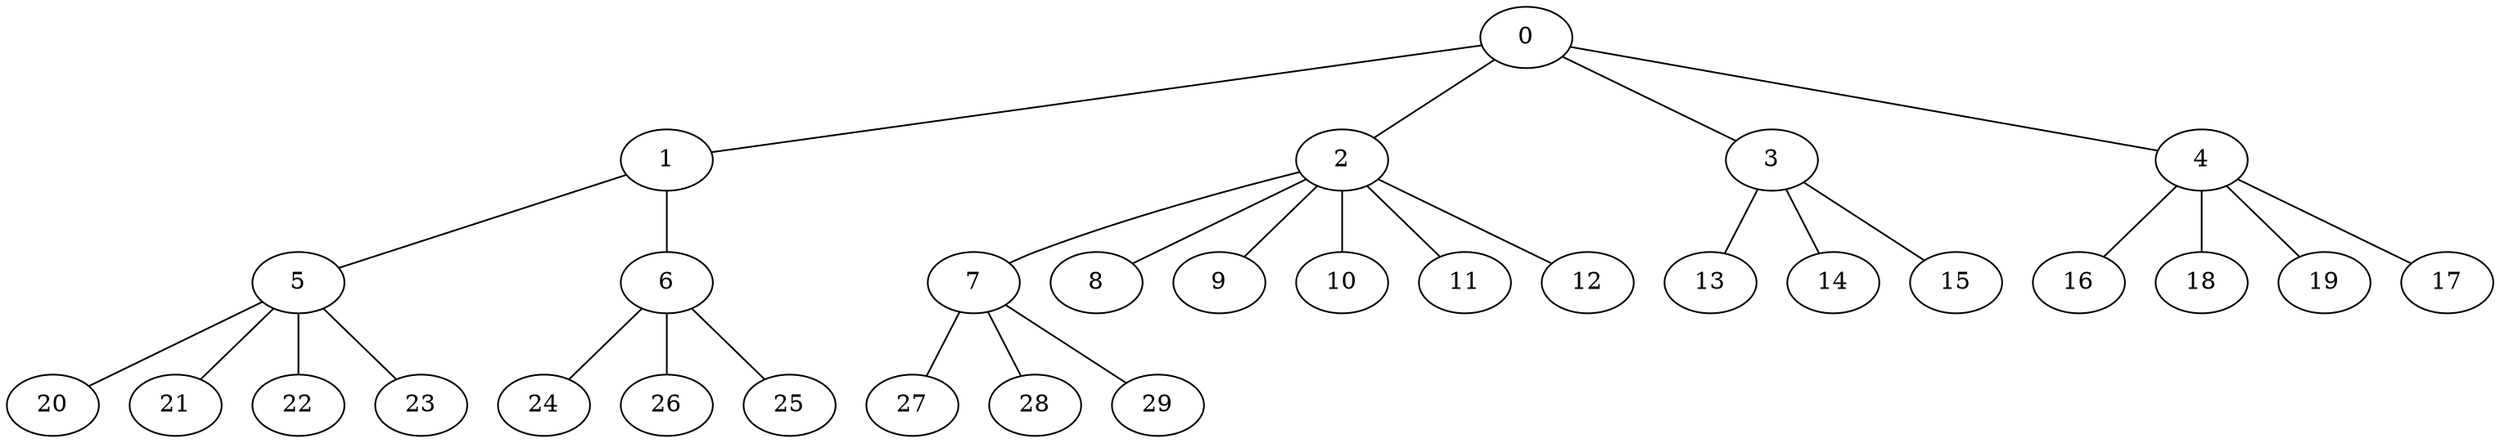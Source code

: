 
graph graphname {
    0 -- 1
0 -- 2
0 -- 3
0 -- 4
1 -- 5
1 -- 6
2 -- 7
2 -- 8
2 -- 9
2 -- 10
2 -- 11
2 -- 12
3 -- 13
3 -- 14
3 -- 15
4 -- 16
4 -- 18
4 -- 19
4 -- 17
5 -- 20
5 -- 21
5 -- 22
5 -- 23
6 -- 24
6 -- 26
6 -- 25
7 -- 27
7 -- 28
7 -- 29

}
